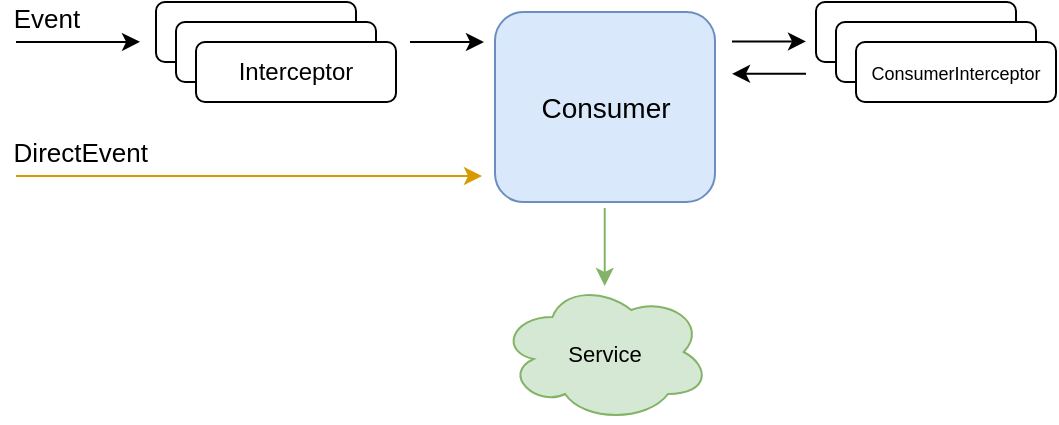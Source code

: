 <mxfile version="20.2.3" type="device"><diagram name="Page-1" id="13e1069c-82ec-6db2-03f1-153e76fe0fe0"><mxGraphModel dx="826" dy="485" grid="1" gridSize="10" guides="1" tooltips="1" connect="1" arrows="1" fold="1" page="1" pageScale="1" pageWidth="1100" pageHeight="850" background="#ffffff" math="0" shadow="0"><root><mxCell id="0"/><mxCell id="1" parent="0"/><mxCell id="csokEFuIRdf393aZH1mQ-3" value="Interceptor" style="rounded=1;whiteSpace=wrap;html=1;" parent="1" vertex="1"><mxGeometry x="210" y="375" width="100" height="30" as="geometry"/></mxCell><mxCell id="csokEFuIRdf393aZH1mQ-4" value="Interceptor" style="rounded=1;whiteSpace=wrap;html=1;" parent="1" vertex="1"><mxGeometry x="220" y="385" width="100" height="30" as="geometry"/></mxCell><mxCell id="csokEFuIRdf393aZH1mQ-14" style="edgeStyle=orthogonalEdgeStyle;rounded=0;orthogonalLoop=1;jettySize=auto;html=1;fontSize=9;" parent="1" edge="1"><mxGeometry relative="1" as="geometry"><mxPoint x="337" y="395" as="sourcePoint"/><mxPoint x="374" y="395" as="targetPoint"/><Array as="points"/></mxGeometry></mxCell><mxCell id="csokEFuIRdf393aZH1mQ-5" value="Interceptor" style="rounded=1;whiteSpace=wrap;html=1;" parent="1" vertex="1"><mxGeometry x="230" y="395" width="100" height="30" as="geometry"/></mxCell><mxCell id="csokEFuIRdf393aZH1mQ-6" value="Interceptor" style="rounded=1;whiteSpace=wrap;html=1;" parent="1" vertex="1"><mxGeometry x="540" y="375" width="100" height="30" as="geometry"/></mxCell><mxCell id="csokEFuIRdf393aZH1mQ-7" value="Interceptor" style="rounded=1;whiteSpace=wrap;html=1;" parent="1" vertex="1"><mxGeometry x="550" y="385" width="100" height="30" as="geometry"/></mxCell><mxCell id="csokEFuIRdf393aZH1mQ-8" value="&lt;font style=&quot;font-size: 9px;&quot;&gt;ConsumerInterceptor&lt;/font&gt;" style="rounded=1;whiteSpace=wrap;html=1;" parent="1" vertex="1"><mxGeometry x="560" y="395" width="100" height="30" as="geometry"/></mxCell><mxCell id="csokEFuIRdf393aZH1mQ-9" value="&lt;font style=&quot;font-size: 14px;&quot;&gt;Consumer&lt;/font&gt;" style="rounded=1;whiteSpace=wrap;html=1;fontSize=9;fillColor=#dae8fc;strokeColor=#6c8ebf;" parent="1" vertex="1"><mxGeometry x="379.5" y="380" width="110" height="95" as="geometry"/></mxCell><mxCell id="csokEFuIRdf393aZH1mQ-15" style="edgeStyle=orthogonalEdgeStyle;rounded=0;orthogonalLoop=1;jettySize=auto;html=1;fontSize=9;" parent="1" edge="1"><mxGeometry relative="1" as="geometry"><mxPoint x="140" y="395" as="sourcePoint"/><mxPoint x="202" y="394.9" as="targetPoint"/><Array as="points"><mxPoint x="190" y="395"/><mxPoint x="190" y="395"/></Array></mxGeometry></mxCell><mxCell id="csokEFuIRdf393aZH1mQ-16" value="&lt;font style=&quot;font-size: 13px;&quot;&gt;Event&lt;/font&gt;" style="edgeLabel;html=1;align=center;verticalAlign=middle;resizable=0;points=[];fontSize=9;" parent="csokEFuIRdf393aZH1mQ-15" vertex="1" connectable="0"><mxGeometry x="-0.158" relative="1" as="geometry"><mxPoint x="-11" y="-12" as="offset"/></mxGeometry></mxCell><mxCell id="csokEFuIRdf393aZH1mQ-17" style="edgeStyle=orthogonalEdgeStyle;rounded=0;orthogonalLoop=1;jettySize=auto;html=1;fontSize=9;" parent="1" edge="1"><mxGeometry relative="1" as="geometry"><mxPoint x="498" y="394.71" as="sourcePoint"/><mxPoint x="535" y="394.71" as="targetPoint"/><Array as="points"/></mxGeometry></mxCell><mxCell id="csokEFuIRdf393aZH1mQ-18" style="edgeStyle=orthogonalEdgeStyle;rounded=0;orthogonalLoop=1;jettySize=auto;html=1;fontSize=9;" parent="1" edge="1"><mxGeometry relative="1" as="geometry"><mxPoint x="535" y="410.89" as="sourcePoint"/><mxPoint x="498" y="410.89" as="targetPoint"/><Array as="points"/></mxGeometry></mxCell><mxCell id="csokEFuIRdf393aZH1mQ-19" style="edgeStyle=orthogonalEdgeStyle;rounded=0;orthogonalLoop=1;jettySize=auto;html=1;fontSize=9;fillColor=#d5e8d4;strokeColor=#82b366;" parent="1" edge="1"><mxGeometry relative="1" as="geometry"><mxPoint x="434.36" y="478" as="sourcePoint"/><mxPoint x="434.36" y="517" as="targetPoint"/><Array as="points"/></mxGeometry></mxCell><mxCell id="csokEFuIRdf393aZH1mQ-20" value="&lt;font style=&quot;font-size: 11px;&quot;&gt;Service&lt;/font&gt;" style="ellipse;shape=cloud;whiteSpace=wrap;html=1;fontSize=14;fillColor=#d5e8d4;strokeColor=#82b366;" parent="1" vertex="1"><mxGeometry x="382" y="515" width="105" height="70" as="geometry"/></mxCell><mxCell id="csokEFuIRdf393aZH1mQ-21" style="edgeStyle=orthogonalEdgeStyle;rounded=0;orthogonalLoop=1;jettySize=auto;html=1;fontSize=9;fillColor=#ffe6cc;strokeColor=#d79b00;" parent="1" edge="1"><mxGeometry relative="1" as="geometry"><mxPoint x="140" y="462" as="sourcePoint"/><mxPoint x="373" y="462" as="targetPoint"/><Array as="points"><mxPoint x="212" y="461.81"/><mxPoint x="212" y="461.81"/></Array></mxGeometry></mxCell><mxCell id="csokEFuIRdf393aZH1mQ-22" value="&lt;span style=&quot;font-size: 13px;&quot;&gt;DirectEvent&lt;/span&gt;" style="edgeLabel;html=1;align=right;verticalAlign=middle;resizable=0;points=[];fontSize=9;" parent="csokEFuIRdf393aZH1mQ-21" vertex="1" connectable="0"><mxGeometry x="-0.158" relative="1" as="geometry"><mxPoint x="-32" y="-12" as="offset"/></mxGeometry></mxCell></root></mxGraphModel></diagram></mxfile>